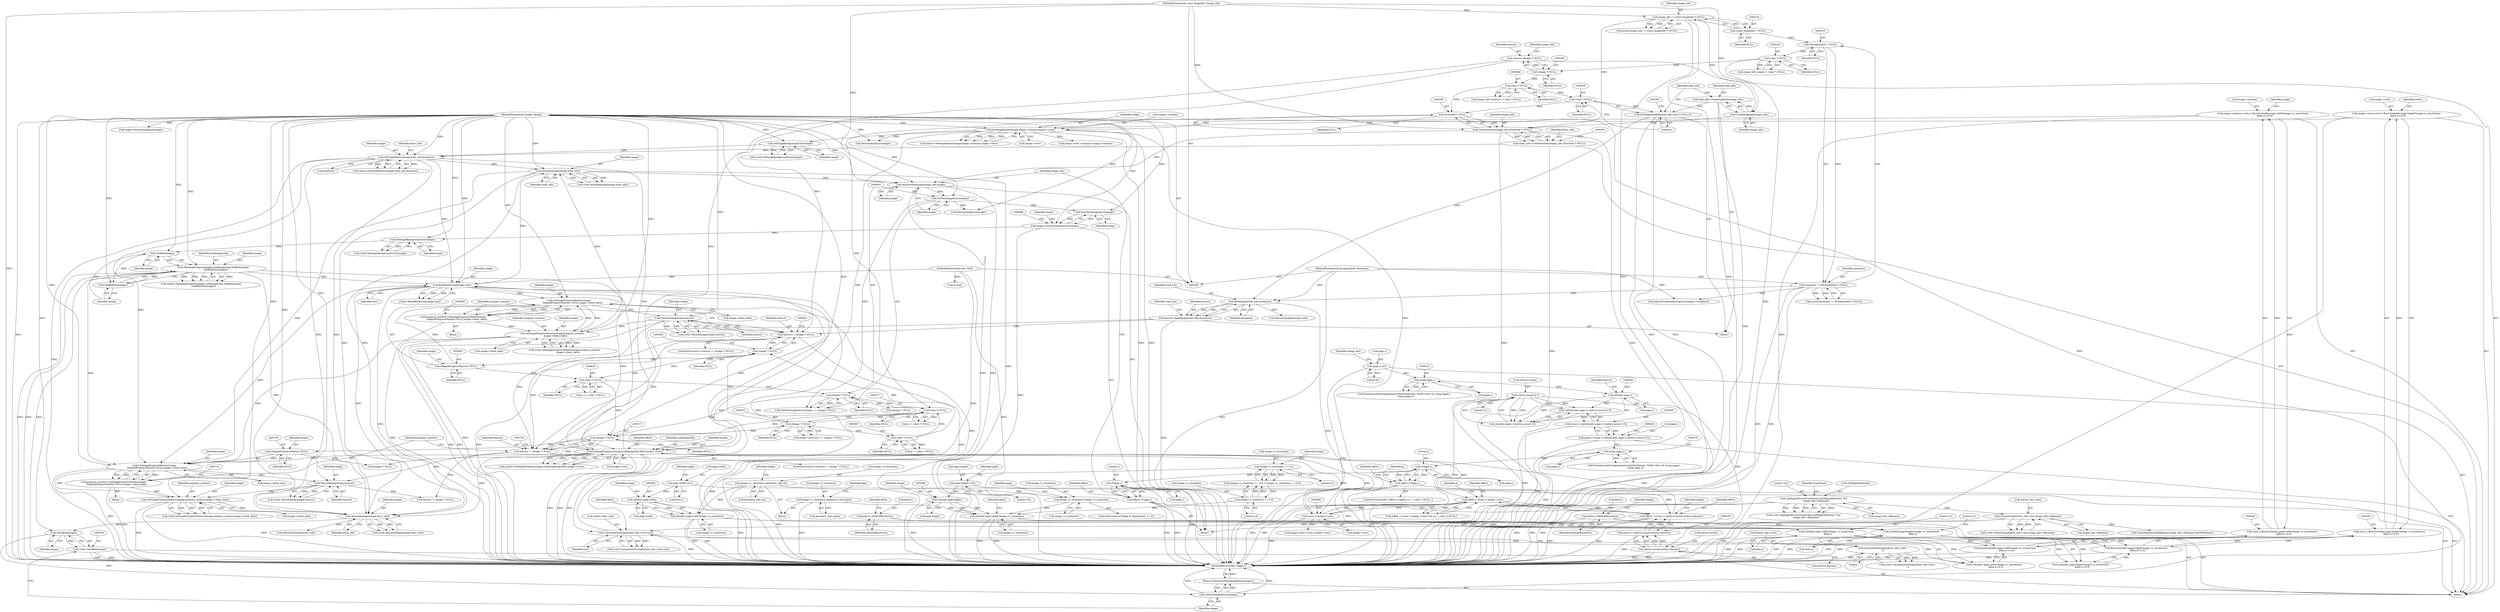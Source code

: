 digraph "0_ImageMagick_f6e9d0d9955e85bdd7540b251cd50d598dacc5e6_66@pointer" {
"1000765" [label="(Call,CloseBlob(image))"];
"1000746" [label="(Call,AnnotateImage(image,draw_info))"];
"1000738" [label="(Call,SetImageProgressMonitor(image,progress_monitor,image->client_data))"];
"1000733" [label="(Call,TextureImage(image,texture))"];
"1000723" [label="(Call,SetImageProgressMonitor(image,\n        (MagickProgressMonitor) NULL,image->client_data))"];
"1000623" [label="(Call,AnnotateImage(image,draw_info))"];
"1000615" [label="(Call,SetImageProgressMonitor(image,progress_monitor,\n          image->client_data))"];
"1000610" [label="(Call,TextureImage(image,texture))"];
"1000600" [label="(Call,SetImageProgressMonitor(image,\n          (MagickProgressMonitor) NULL,image->client_data))"];
"1000572" [label="(Call,ReadBlobString(image,text))"];
"1000558" [label="(Call,SetImageProgress(image,LoadImageTag,offset,image->rows))"];
"1000701" [label="(Call,SetImageProgress(image,LoadImagesTag,TellBlob(image),\n      GetBlobSize(image)))"];
"1000706" [label="(Call,GetBlobSize(image))"];
"1000704" [label="(Call,TellBlob(image))"];
"1000697" [label="(Call,SetImageBackgroundColor(image))"];
"1000683" [label="(Call,image=SyncNextImageInList(image))"];
"1000685" [label="(Call,SyncNextImageInList(image))"];
"1000651" [label="(Call,GetNextImageInList(image))"];
"1000646" [label="(Call,AcquireNextImage(image_info,image))"];
"1000387" [label="(Call,CloneDrawInfo(image_info,(DrawInfo *) NULL))"];
"1000354" [label="(Call,CloneImageInfo(image_info))"];
"1000123" [label="(Call,image_info != (const ImageInfo *) NULL)"];
"1000107" [label="(MethodParameterIn,const ImageInfo *image_info)"];
"1000125" [label="(Call,(const ImageInfo *) NULL)"];
"1000389" [label="(Call,(DrawInfo *) NULL)"];
"1000347" [label="(Call,(char *) NULL)"];
"1000339" [label="(Call,(Image *) NULL)"];
"1000244" [label="(Call,(char *) NULL)"];
"1000152" [label="(Call,(ExceptionInfo *) NULL)"];
"1000358" [label="(Call,(void *) NULL)"];
"1000108" [label="(MethodParameterIn,Image *image)"];
"1000428" [label="(Call,GetTypeMetrics(image,draw_info,&metrics))"];
"1000383" [label="(Call,SetImageBackgroundColor(image))"];
"1000301" [label="(Call,SetImageExtent(image,image->columns,image->rows))"];
"1000255" [label="(Call,image->columns=(size_t) floor((((double) page.width*image->x_resolution)/\n     delta.x)+0.5))"];
"1000259" [label="(Call,(size_t) floor((((double) page.width*image->x_resolution)/\n     delta.x)+0.5))"];
"1000261" [label="(Call,floor((((double) page.width*image->x_resolution)/\n     delta.x)+0.5))"];
"1000263" [label="(Call,((double) page.width*image->x_resolution)/\n     delta.x)"];
"1000264" [label="(Call,(double) page.width*image->x_resolution)"];
"1000265" [label="(Call,(double) page.width)"];
"1000219" [label="(Call,page.width=612)"];
"1000192" [label="(Call,image->x_resolution=geometry_info.rho)"];
"1000173" [label="(Call,image->x_resolution == 0.0)"];
"1000161" [label="(Call,delta.x=DefaultResolution)"];
"1000277" [label="(Call,image->rows=(size_t) floor((((double) page.height*image->y_resolution)/\n     delta.y)+0.5))"];
"1000281" [label="(Call,(size_t) floor((((double) page.height*image->y_resolution)/\n     delta.y)+0.5))"];
"1000283" [label="(Call,floor((((double) page.height*image->y_resolution)/\n     delta.y)+0.5))"];
"1000285" [label="(Call,((double) page.height*image->y_resolution)/\n     delta.y)"];
"1000286" [label="(Call,(double) page.height*image->y_resolution)"];
"1000287" [label="(Call,(double) page.height)"];
"1000224" [label="(Call,page.height=792)"];
"1000199" [label="(Call,image->y_resolution=geometry_info.sigma)"];
"1000178" [label="(Call,image->y_resolution == 0.0)"];
"1000212" [label="(Call,image->y_resolution=image->x_resolution)"];
"1000166" [label="(Call,delta.y=DefaultResolution)"];
"1000385" [label="(Call,draw_info=CloneDrawInfo(image_info,(DrawInfo *) NULL))"];
"1000536" [label="(Call,offset+=(ssize_t) (metrics.ascent-metrics.descent))"];
"1000538" [label="(Call,(ssize_t) (metrics.ascent-metrics.descent))"];
"1000540" [label="(Call,metrics.ascent-metrics.descent)"];
"1000453" [label="(Call,metrics.ascent-0.5)"];
"1000639" [label="(Call,offset=2*page.y)"];
"1000641" [label="(Call,2*page.y)"];
"1000509" [label="(Call,2*page.y)"];
"1000469" [label="(Call,(long) page.y)"];
"1000440" [label="(Call,page.y=(ssize_t) ceil((double) page.y+metrics.ascent-0.5))"];
"1000444" [label="(Call,(ssize_t) ceil((double) page.y+metrics.ascent-0.5))"];
"1000446" [label="(Call,ceil((double) page.y+metrics.ascent-0.5))"];
"1000448" [label="(Call,(double) page.y)"];
"1000413" [label="(Call,(long) page.y)"];
"1000234" [label="(Call,page.y=43)"];
"1000577" [label="(Call,offset < (ssize_t) image->rows)"];
"1000579" [label="(Call,(ssize_t) image->rows)"];
"1000507" [label="(Call,offset=2*page.y)"];
"1000522" [label="(Call,ConcatenateString(&draw_info->text,text))"];
"1000530" [label="(Call,ConcatenateString(&draw_info->text,\"\n\"))"];
"1000394" [label="(Call,CloneString(&draw_info->text,image_info->filename))"];
"1000142" [label="(Call,LogMagickEvent(TraceEvent,GetMagickModule(),\"%s\",\n      image_info->filename))"];
"1000109" [label="(MethodParameterIn,char *text)"];
"1000602" [label="(Call,(MagickProgressMonitor) NULL)"];
"1000593" [label="(Call,(Image *) NULL)"];
"1000552" [label="(Call,(Image *) NULL)"];
"1000516" [label="(Call,(char *) NULL)"];
"1000653" [label="(Call,(Image *) NULL)"];
"1000629" [label="(Call,(char *) NULL)"];
"1000586" [label="(Call,(char *) NULL)"];
"1000591" [label="(Call,texture != (Image *) NULL)"];
"1000337" [label="(Call,texture=(Image *) NULL)"];
"1000372" [label="(Call,texture=ReadImage(read_info,exception))"];
"1000374" [label="(Call,ReadImage(read_info,exception))"];
"1000356" [label="(Call,SetImageInfoBlob(read_info,(void *) NULL,0))"];
"1000352" [label="(Call,read_info=CloneImageInfo(image_info))"];
"1000150" [label="(Call,exception != (ExceptionInfo *) NULL)"];
"1000110" [label="(MethodParameterIn,ExceptionInfo *exception)"];
"1000598" [label="(Call,progress_monitor=SetImageProgressMonitor(image,\n          (MagickProgressMonitor) NULL,image->client_data))"];
"1000725" [label="(Call,(MagickProgressMonitor) NULL)"];
"1000716" [label="(Call,(Image *) NULL)"];
"1000714" [label="(Call,texture != (Image *) NULL)"];
"1000721" [label="(Call,progress_monitor=SetImageProgressMonitor(image,\n        (MagickProgressMonitor) NULL,image->client_data))"];
"1000763" [label="(Call,(void) CloseBlob(image))"];
"1000768" [label="(Call,GetFirstImageInList(image))"];
"1000767" [label="(Return,return(GetFirstImageInList(image));)"];
"1000193" [label="(Call,image->x_resolution)"];
"1000588" [label="(Identifier,NULL)"];
"1000387" [label="(Call,CloneDrawInfo(image_info,(DrawInfo *) NULL))"];
"1000550" [label="(Identifier,image)"];
"1000355" [label="(Identifier,image_info)"];
"1000541" [label="(Call,metrics.ascent)"];
"1000747" [label="(Identifier,image)"];
"1000507" [label="(Call,offset=2*page.y)"];
"1000200" [label="(Call,image->y_resolution)"];
"1000723" [label="(Call,SetImageProgressMonitor(image,\n        (MagickProgressMonitor) NULL,image->client_data))"];
"1000267" [label="(Call,page.width)"];
"1000183" [label="(Block,)"];
"1000647" [label="(Identifier,image_info)"];
"1000352" [label="(Call,read_info=CloneImageInfo(image_info))"];
"1000354" [label="(Call,CloneImageInfo(image_info))"];
"1000736" [label="(Call,(void) SetImageProgressMonitor(image,progress_monitor,image->client_data))"];
"1000314" [label="(Call,InheritException(exception,&image->exception))"];
"1000203" [label="(Call,geometry_info.sigma)"];
"1000281" [label="(Call,(size_t) floor((((double) page.height*image->y_resolution)/\n     delta.y)+0.5))"];
"1000274" [label="(Identifier,delta)"];
"1000641" [label="(Call,2*page.y)"];
"1000629" [label="(Call,(char *) NULL)"];
"1000261" [label="(Call,floor((((double) page.width*image->x_resolution)/\n     delta.x)+0.5))"];
"1000697" [label="(Call,SetImageBackgroundColor(image))"];
"1000273" [label="(Call,delta.x)"];
"1000643" [label="(Call,page.y)"];
"1000306" [label="(Call,image->rows)"];
"1000662" [label="(Call,(Image *) NULL)"];
"1000552" [label="(Call,(Image *) NULL)"];
"1000270" [label="(Call,image->x_resolution)"];
"1000284" [label="(Call,(((double) page.height*image->y_resolution)/\n     delta.y)+0.5)"];
"1000161" [label="(Call,delta.x=DefaultResolution)"];
"1000143" [label="(Identifier,TraceEvent)"];
"1000665" [label="(Call,image->next->columns=image->columns)"];
"1000286" [label="(Call,(double) page.height*image->y_resolution)"];
"1000520" [label="(Call,(void) ConcatenateString(&draw_info->text,text))"];
"1000376" [label="(Identifier,exception)"];
"1000748" [label="(Identifier,draw_info)"];
"1000357" [label="(Identifier,read_info)"];
"1000386" [label="(Identifier,draw_info)"];
"1000558" [label="(Call,SetImageProgress(image,LoadImageTag,offset,image->rows))"];
"1000559" [label="(Identifier,image)"];
"1000283" [label="(Call,floor((((double) page.height*image->y_resolution)/\n     delta.y)+0.5))"];
"1000460" [label="(Call,FormatLocaleString(geometry,MaxTextExtent,\"0x0%+ld%+ld\",(long) page.x,\n    (long) page.y))"];
"1000339" [label="(Call,(Image *) NULL)"];
"1000219" [label="(Call,page.width=612)"];
"1000741" [label="(Call,image->client_data)"];
"1000699" [label="(Call,status=SetImageProgress(image,LoadImagesTag,TellBlob(image),\n      GetBlobSize(image)))"];
"1000383" [label="(Call,SetImageBackgroundColor(image))"];
"1000698" [label="(Identifier,image)"];
"1000373" [label="(Identifier,texture)"];
"1000177" [label="(Literal,0.0)"];
"1000231" [label="(Identifier,page)"];
"1000617" [label="(Identifier,progress_monitor)"];
"1000761" [label="(Call,DestroyDrawInfo(draw_info))"];
"1000429" [label="(Identifier,image)"];
"1000562" [label="(Call,image->rows)"];
"1000278" [label="(Call,image->rows)"];
"1000586" [label="(Call,(char *) NULL)"];
"1000123" [label="(Call,image_info != (const ImageInfo *) NULL)"];
"1000256" [label="(Call,image->columns)"];
"1000246" [label="(Identifier,NULL)"];
"1000381" [label="(Call,(void) SetImageBackgroundColor(image))"];
"1000142" [label="(Call,LogMagickEvent(TraceEvent,GetMagickModule(),\"%s\",\n      image_info->filename))"];
"1000285" [label="(Call,((double) page.height*image->y_resolution)/\n     delta.y)"];
"1000770" [label="(MethodReturn,static Image *)"];
"1000404" [label="(Call,FormatLocaleString(geometry,MaxTextExtent,\"0x0%+ld%+ld\",(long) page.x,\n    (long) page.y))"];
"1000591" [label="(Call,texture != (Image *) NULL)"];
"1000167" [label="(Call,delta.y)"];
"1000659" [label="(Call,DestroyImageList(image))"];
"1000276" [label="(Literal,0.5)"];
"1000374" [label="(Call,ReadImage(read_info,exception))"];
"1000358" [label="(Call,(void *) NULL)"];
"1000721" [label="(Call,progress_monitor=SetImageProgressMonitor(image,\n        (MagickProgressMonitor) NULL,image->client_data))"];
"1000650" [label="(Call,GetNextImageInList(image) == (Image *) NULL)"];
"1000379" [label="(Call,DestroyImageInfo(read_info))"];
"1000345" [label="(Identifier,image_info)"];
"1000199" [label="(Call,image->y_resolution=geometry_info.sigma)"];
"1000585" [label="(Identifier,p)"];
"1000615" [label="(Call,SetImageProgressMonitor(image,progress_monitor,\n          image->client_data))"];
"1000108" [label="(MethodParameterIn,Image *image)"];
"1000110" [label="(MethodParameterIn,ExceptionInfo *exception)"];
"1000605" [label="(Call,image->client_data)"];
"1000686" [label="(Identifier,image)"];
"1000577" [label="(Call,offset < (ssize_t) image->rows)"];
"1000621" [label="(Call,(void) AnnotateImage(image,draw_info))"];
"1000295" [label="(Call,delta.y)"];
"1000440" [label="(Call,page.y=(ssize_t) ceil((double) page.y+metrics.ascent-0.5))"];
"1000152" [label="(Call,(ExceptionInfo *) NULL)"];
"1000302" [label="(Identifier,image)"];
"1000765" [label="(Call,CloseBlob(image))"];
"1000212" [label="(Call,image->y_resolution=image->x_resolution)"];
"1000296" [label="(Identifier,delta)"];
"1000727" [label="(Identifier,NULL)"];
"1000431" [label="(Call,&metrics)"];
"1000255" [label="(Call,image->columns=(size_t) floor((((double) page.width*image->x_resolution)/\n     delta.x)+0.5))"];
"1000531" [label="(Call,&draw_info->text)"];
"1000608" [label="(Call,(void) TextureImage(image,texture))"];
"1000561" [label="(Identifier,offset)"];
"1000523" [label="(Call,&draw_info->text)"];
"1000221" [label="(Identifier,page)"];
"1000722" [label="(Identifier,progress_monitor)"];
"1000244" [label="(Call,(char *) NULL)"];
"1000174" [label="(Call,image->x_resolution)"];
"1000234" [label="(Call,page.y=43)"];
"1000124" [label="(Identifier,image_info)"];
"1000596" [label="(Block,)"];
"1000146" [label="(Call,image_info->filename)"];
"1000516" [label="(Call,(char *) NULL)"];
"1000375" [label="(Identifier,read_info)"];
"1000360" [label="(Identifier,NULL)"];
"1000613" [label="(Call,(void) SetImageProgressMonitor(image,progress_monitor,\n          image->client_data))"];
"1000173" [label="(Call,image->x_resolution == 0.0)"];
"1000511" [label="(Call,page.y)"];
"1000299" [label="(Call,status=SetImageExtent(image,image->columns,image->rows))"];
"1000648" [label="(Identifier,image)"];
"1000240" [label="(Call,image_info->page != (char *) NULL)"];
"1000515" [label="(Identifier,p)"];
"1000235" [label="(Call,page.y)"];
"1000739" [label="(Identifier,image)"];
"1000399" [label="(Call,image_info->filename)"];
"1000347" [label="(Call,(char *) NULL)"];
"1000389" [label="(Call,(DrawInfo *) NULL)"];
"1000725" [label="(Call,(MagickProgressMonitor) NULL)"];
"1000685" [label="(Call,SyncNextImageInList(image))"];
"1000430" [label="(Identifier,draw_info)"];
"1000572" [label="(Call,ReadBlobString(image,text))"];
"1000510" [label="(Literal,2)"];
"1000182" [label="(Literal,0.0)"];
"1000453" [label="(Call,metrics.ascent-0.5)"];
"1000444" [label="(Call,(ssize_t) ceil((double) page.y+metrics.ascent-0.5))"];
"1000457" [label="(Literal,0.5)"];
"1000469" [label="(Call,(long) page.y)"];
"1000702" [label="(Identifier,image)"];
"1000279" [label="(Identifier,image)"];
"1000298" [label="(Literal,0.5)"];
"1000612" [label="(Identifier,texture)"];
"1000226" [label="(Identifier,page)"];
"1000604" [label="(Identifier,NULL)"];
"1000530" [label="(Call,ConcatenateString(&draw_info->text,\"\n\"))"];
"1000695" [label="(Call,(void) SetImageBackgroundColor(image))"];
"1000570" [label="(Call,p=ReadBlobString(image,text))"];
"1000238" [label="(Literal,43)"];
"1000149" [label="(Call,assert(exception != (ExceptionInfo *) NULL))"];
"1000201" [label="(Identifier,image)"];
"1000652" [label="(Identifier,image)"];
"1000574" [label="(Identifier,text)"];
"1000180" [label="(Identifier,image)"];
"1000506" [label="(ControlStructure,for (offset=2*page.y; p != (char *) NULL; ))"];
"1000125" [label="(Call,(const ImageInfo *) NULL)"];
"1000395" [label="(Call,&draw_info->text)"];
"1000107" [label="(MethodParameterIn,const ImageInfo *image_info)"];
"1000767" [label="(Return,return(GetFirstImageInList(image));)"];
"1000623" [label="(Call,AnnotateImage(image,draw_info))"];
"1000683" [label="(Call,image=SyncNextImageInList(image))"];
"1000653" [label="(Call,(Image *) NULL)"];
"1000731" [label="(Call,(void) TextureImage(image,texture))"];
"1000162" [label="(Call,delta.x)"];
"1000277" [label="(Call,image->rows=(size_t) floor((((double) page.height*image->y_resolution)/\n     delta.y)+0.5))"];
"1000718" [label="(Identifier,NULL)"];
"1000300" [label="(Identifier,status)"];
"1000415" [label="(Call,page.y)"];
"1000624" [label="(Identifier,image)"];
"1000223" [label="(Literal,612)"];
"1000356" [label="(Call,SetImageInfoBlob(read_info,(void *) NULL,0))"];
"1000242" [label="(Identifier,image_info)"];
"1000528" [label="(Call,(void) ConcatenateString(&draw_info->text,\"\n\"))"];
"1000301" [label="(Call,SetImageExtent(image,image->columns,image->rows))"];
"1000611" [label="(Identifier,image)"];
"1000225" [label="(Call,page.height)"];
"1000538" [label="(Call,(ssize_t) (metrics.ascent-metrics.descent))"];
"1000527" [label="(Identifier,text)"];
"1000321" [label="(Call,DestroyImageList(image))"];
"1000140" [label="(Call,(void) LogMagickEvent(TraceEvent,GetMagickModule(),\"%s\",\n      image_info->filename))"];
"1000172" [label="(Call,(image->x_resolution == 0.0) || (image->y_resolution == 0.0))"];
"1000573" [label="(Identifier,image)"];
"1000413" [label="(Call,(long) page.y)"];
"1000600" [label="(Call,SetImageProgressMonitor(image,\n          (MagickProgressMonitor) NULL,image->client_data))"];
"1000733" [label="(Call,TextureImage(image,texture))"];
"1000744" [label="(Call,(void) AnnotateImage(image,draw_info))"];
"1000592" [label="(Identifier,texture)"];
"1000763" [label="(Call,(void) CloseBlob(image))"];
"1000716" [label="(Call,(Image *) NULL)"];
"1000684" [label="(Identifier,image)"];
"1000122" [label="(Call,assert(image_info != (const ImageInfo *) NULL))"];
"1000224" [label="(Call,page.height=792)"];
"1000766" [label="(Identifier,image)"];
"1000657" [label="(Call,image=DestroyImageList(image))"];
"1000548" [label="(Call,image->previous == (Image *) NULL)"];
"1000228" [label="(Literal,792)"];
"1000704" [label="(Call,TellBlob(image))"];
"1000535" [label="(Literal,\"\n\")"];
"1000724" [label="(Identifier,image)"];
"1000646" [label="(Call,AcquireNextImage(image_info,image))"];
"1000166" [label="(Call,delta.y=DefaultResolution)"];
"1000581" [label="(Call,image->rows)"];
"1000384" [label="(Identifier,image)"];
"1000719" [label="(Block,)"];
"1000735" [label="(Identifier,texture)"];
"1000428" [label="(Call,GetTypeMetrics(image,draw_info,&metrics))"];
"1000259" [label="(Call,(size_t) floor((((double) page.width*image->x_resolution)/\n     delta.x)+0.5))"];
"1000385" [label="(Call,draw_info=CloneDrawInfo(image_info,(DrawInfo *) NULL))"];
"1000196" [label="(Call,geometry_info.rho)"];
"1000447" [label="(Call,(double) page.y+metrics.ascent-0.5)"];
"1000554" [label="(Identifier,NULL)"];
"1000265" [label="(Call,(double) page.width)"];
"1000151" [label="(Identifier,exception)"];
"1000394" [label="(Call,CloneString(&draw_info->text,image_info->filename))"];
"1000734" [label="(Identifier,image)"];
"1000750" [label="(Call,texture != (Image *) NULL)"];
"1000706" [label="(Call,GetBlobSize(image))"];
"1000509" [label="(Call,2*page.y)"];
"1000627" [label="(Call,p == (char *) NULL)"];
"1000705" [label="(Identifier,image)"];
"1000595" [label="(Identifier,NULL)"];
"1000343" [label="(Call,image_info->texture != (char *) NULL)"];
"1000579" [label="(Call,(ssize_t) image->rows)"];
"1000391" [label="(Identifier,NULL)"];
"1000540" [label="(Call,metrics.ascent-metrics.descent)"];
"1000179" [label="(Call,image->y_resolution)"];
"1000111" [label="(Block,)"];
"1000206" [label="(ControlStructure,if ((flags & SigmaValue) == 0))"];
"1000651" [label="(Call,GetNextImageInList(image))"];
"1000602" [label="(Call,(MagickProgressMonitor) NULL)"];
"1000519" [label="(Block,)"];
"1000576" [label="(Call,(offset < (ssize_t) image->rows) && (p != (char *) NULL))"];
"1000441" [label="(Call,page.y)"];
"1000264" [label="(Call,(double) page.width*image->x_resolution)"];
"1000746" [label="(Call,AnnotateImage(image,draw_info))"];
"1000655" [label="(Identifier,NULL)"];
"1000503" [label="(Call,p=text)"];
"1000484" [label="(Call,CopyMagickString(filename,image_info->filename,MaxTextExtent))"];
"1000263" [label="(Call,((double) page.width*image->x_resolution)/\n     delta.x)"];
"1000426" [label="(Call,status=GetTypeMetrics(image,draw_info,&metrics))"];
"1000220" [label="(Call,page.width)"];
"1000625" [label="(Identifier,draw_info)"];
"1000287" [label="(Call,(double) page.height)"];
"1000606" [label="(Identifier,image)"];
"1000165" [label="(Identifier,DefaultResolution)"];
"1000518" [label="(Identifier,NULL)"];
"1000353" [label="(Identifier,read_info)"];
"1000640" [label="(Identifier,offset)"];
"1000448" [label="(Call,(double) page.y)"];
"1000537" [label="(Identifier,offset)"];
"1000262" [label="(Call,(((double) page.width*image->x_resolution)/\n     delta.x)+0.5)"];
"1000674" [label="(Call,image->next->rows=image->rows)"];
"1000590" [label="(ControlStructure,if (texture != (Image *) NULL))"];
"1000454" [label="(Call,metrics.ascent)"];
"1000341" [label="(Identifier,NULL)"];
"1000338" [label="(Identifier,texture)"];
"1000601" [label="(Identifier,image)"];
"1000584" [label="(Call,p != (char *) NULL)"];
"1000471" [label="(Call,page.y)"];
"1000154" [label="(Identifier,NULL)"];
"1000556" [label="(Call,status=SetImageProgress(image,LoadImageTag,offset,image->rows))"];
"1000168" [label="(Identifier,delta)"];
"1000508" [label="(Identifier,offset)"];
"1000361" [label="(Literal,0)"];
"1000372" [label="(Call,texture=ReadImage(read_info,exception))"];
"1000536" [label="(Call,offset+=(ssize_t) (metrics.ascent-metrics.descent))"];
"1000450" [label="(Call,page.y)"];
"1000213" [label="(Call,image->y_resolution)"];
"1000349" [label="(Identifier,NULL)"];
"1000127" [label="(Identifier,NULL)"];
"1000175" [label="(Identifier,image)"];
"1000178" [label="(Call,image->y_resolution == 0.0)"];
"1000292" [label="(Call,image->y_resolution)"];
"1000578" [label="(Identifier,offset)"];
"1000544" [label="(Call,metrics.descent)"];
"1000713" [label="(ControlStructure,if (texture != (Image *) NULL))"];
"1000170" [label="(Identifier,DefaultResolution)"];
"1000610" [label="(Call,TextureImage(image,texture))"];
"1000337" [label="(Call,texture=(Image *) NULL)"];
"1000522" [label="(Call,ConcatenateString(&draw_info->text,text))"];
"1000639" [label="(Call,offset=2*page.y)"];
"1000729" [label="(Identifier,image)"];
"1000768" [label="(Call,GetFirstImageInList(image))"];
"1000514" [label="(Call,p != (char *) NULL)"];
"1000740" [label="(Identifier,progress_monitor)"];
"1000144" [label="(Call,GetMagickModule())"];
"1000150" [label="(Call,exception != (ExceptionInfo *) NULL)"];
"1000109" [label="(MethodParameterIn,char *text)"];
"1000289" [label="(Call,page.height)"];
"1000303" [label="(Call,image->columns)"];
"1000752" [label="(Call,(Image *) NULL)"];
"1000446" [label="(Call,ceil((double) page.y+metrics.ascent-0.5))"];
"1000728" [label="(Call,image->client_data)"];
"1000192" [label="(Call,image->x_resolution=geometry_info.rho)"];
"1000769" [label="(Identifier,image)"];
"1000707" [label="(Identifier,image)"];
"1000271" [label="(Identifier,image)"];
"1000593" [label="(Call,(Image *) NULL)"];
"1000703" [label="(Identifier,LoadImagesTag)"];
"1000209" [label="(Identifier,flags)"];
"1000455" [label="(Identifier,metrics)"];
"1000145" [label="(Literal,\"%s\")"];
"1000642" [label="(Literal,2)"];
"1000631" [label="(Identifier,NULL)"];
"1000618" [label="(Call,image->client_data)"];
"1000616" [label="(Identifier,image)"];
"1000599" [label="(Identifier,progress_monitor)"];
"1000392" [label="(Call,(void) CloneString(&draw_info->text,image_info->filename))"];
"1000714" [label="(Call,texture != (Image *) NULL)"];
"1000216" [label="(Call,image->x_resolution)"];
"1000388" [label="(Identifier,image_info)"];
"1000350" [label="(Block,)"];
"1000560" [label="(Identifier,LoadImageTag)"];
"1000293" [label="(Identifier,image)"];
"1000378" [label="(Identifier,read_info)"];
"1000701" [label="(Call,SetImageProgress(image,LoadImagesTag,TellBlob(image),\n      GetBlobSize(image)))"];
"1000738" [label="(Call,SetImageProgressMonitor(image,progress_monitor,image->client_data))"];
"1000715" [label="(Identifier,texture)"];
"1000598" [label="(Call,progress_monitor=SetImageProgressMonitor(image,\n          (MagickProgressMonitor) NULL,image->client_data))"];
"1000765" -> "1000763"  [label="AST: "];
"1000765" -> "1000766"  [label="CFG: "];
"1000766" -> "1000765"  [label="AST: "];
"1000763" -> "1000765"  [label="CFG: "];
"1000765" -> "1000763"  [label="DDG: "];
"1000746" -> "1000765"  [label="DDG: "];
"1000108" -> "1000765"  [label="DDG: "];
"1000765" -> "1000768"  [label="DDG: "];
"1000746" -> "1000744"  [label="AST: "];
"1000746" -> "1000748"  [label="CFG: "];
"1000747" -> "1000746"  [label="AST: "];
"1000748" -> "1000746"  [label="AST: "];
"1000744" -> "1000746"  [label="CFG: "];
"1000746" -> "1000744"  [label="DDG: "];
"1000746" -> "1000744"  [label="DDG: "];
"1000738" -> "1000746"  [label="DDG: "];
"1000623" -> "1000746"  [label="DDG: "];
"1000623" -> "1000746"  [label="DDG: "];
"1000558" -> "1000746"  [label="DDG: "];
"1000701" -> "1000746"  [label="DDG: "];
"1000572" -> "1000746"  [label="DDG: "];
"1000428" -> "1000746"  [label="DDG: "];
"1000428" -> "1000746"  [label="DDG: "];
"1000108" -> "1000746"  [label="DDG: "];
"1000746" -> "1000761"  [label="DDG: "];
"1000738" -> "1000736"  [label="AST: "];
"1000738" -> "1000741"  [label="CFG: "];
"1000739" -> "1000738"  [label="AST: "];
"1000740" -> "1000738"  [label="AST: "];
"1000741" -> "1000738"  [label="AST: "];
"1000736" -> "1000738"  [label="CFG: "];
"1000738" -> "1000770"  [label="DDG: "];
"1000738" -> "1000770"  [label="DDG: "];
"1000738" -> "1000736"  [label="DDG: "];
"1000738" -> "1000736"  [label="DDG: "];
"1000738" -> "1000736"  [label="DDG: "];
"1000733" -> "1000738"  [label="DDG: "];
"1000108" -> "1000738"  [label="DDG: "];
"1000721" -> "1000738"  [label="DDG: "];
"1000723" -> "1000738"  [label="DDG: "];
"1000733" -> "1000731"  [label="AST: "];
"1000733" -> "1000735"  [label="CFG: "];
"1000734" -> "1000733"  [label="AST: "];
"1000735" -> "1000733"  [label="AST: "];
"1000731" -> "1000733"  [label="CFG: "];
"1000733" -> "1000731"  [label="DDG: "];
"1000733" -> "1000731"  [label="DDG: "];
"1000723" -> "1000733"  [label="DDG: "];
"1000108" -> "1000733"  [label="DDG: "];
"1000714" -> "1000733"  [label="DDG: "];
"1000733" -> "1000750"  [label="DDG: "];
"1000723" -> "1000721"  [label="AST: "];
"1000723" -> "1000728"  [label="CFG: "];
"1000724" -> "1000723"  [label="AST: "];
"1000725" -> "1000723"  [label="AST: "];
"1000728" -> "1000723"  [label="AST: "];
"1000721" -> "1000723"  [label="CFG: "];
"1000723" -> "1000770"  [label="DDG: "];
"1000723" -> "1000721"  [label="DDG: "];
"1000723" -> "1000721"  [label="DDG: "];
"1000723" -> "1000721"  [label="DDG: "];
"1000623" -> "1000723"  [label="DDG: "];
"1000558" -> "1000723"  [label="DDG: "];
"1000701" -> "1000723"  [label="DDG: "];
"1000572" -> "1000723"  [label="DDG: "];
"1000428" -> "1000723"  [label="DDG: "];
"1000108" -> "1000723"  [label="DDG: "];
"1000725" -> "1000723"  [label="DDG: "];
"1000615" -> "1000723"  [label="DDG: "];
"1000623" -> "1000621"  [label="AST: "];
"1000623" -> "1000625"  [label="CFG: "];
"1000624" -> "1000623"  [label="AST: "];
"1000625" -> "1000623"  [label="AST: "];
"1000621" -> "1000623"  [label="CFG: "];
"1000623" -> "1000770"  [label="DDG: "];
"1000623" -> "1000621"  [label="DDG: "];
"1000623" -> "1000621"  [label="DDG: "];
"1000615" -> "1000623"  [label="DDG: "];
"1000572" -> "1000623"  [label="DDG: "];
"1000108" -> "1000623"  [label="DDG: "];
"1000428" -> "1000623"  [label="DDG: "];
"1000623" -> "1000646"  [label="DDG: "];
"1000615" -> "1000613"  [label="AST: "];
"1000615" -> "1000618"  [label="CFG: "];
"1000616" -> "1000615"  [label="AST: "];
"1000617" -> "1000615"  [label="AST: "];
"1000618" -> "1000615"  [label="AST: "];
"1000613" -> "1000615"  [label="CFG: "];
"1000615" -> "1000770"  [label="DDG: "];
"1000615" -> "1000770"  [label="DDG: "];
"1000615" -> "1000600"  [label="DDG: "];
"1000615" -> "1000613"  [label="DDG: "];
"1000615" -> "1000613"  [label="DDG: "];
"1000615" -> "1000613"  [label="DDG: "];
"1000610" -> "1000615"  [label="DDG: "];
"1000108" -> "1000615"  [label="DDG: "];
"1000598" -> "1000615"  [label="DDG: "];
"1000600" -> "1000615"  [label="DDG: "];
"1000610" -> "1000608"  [label="AST: "];
"1000610" -> "1000612"  [label="CFG: "];
"1000611" -> "1000610"  [label="AST: "];
"1000612" -> "1000610"  [label="AST: "];
"1000608" -> "1000610"  [label="CFG: "];
"1000610" -> "1000770"  [label="DDG: "];
"1000610" -> "1000591"  [label="DDG: "];
"1000610" -> "1000608"  [label="DDG: "];
"1000610" -> "1000608"  [label="DDG: "];
"1000600" -> "1000610"  [label="DDG: "];
"1000108" -> "1000610"  [label="DDG: "];
"1000591" -> "1000610"  [label="DDG: "];
"1000610" -> "1000714"  [label="DDG: "];
"1000600" -> "1000598"  [label="AST: "];
"1000600" -> "1000605"  [label="CFG: "];
"1000601" -> "1000600"  [label="AST: "];
"1000602" -> "1000600"  [label="AST: "];
"1000605" -> "1000600"  [label="AST: "];
"1000598" -> "1000600"  [label="CFG: "];
"1000600" -> "1000770"  [label="DDG: "];
"1000600" -> "1000598"  [label="DDG: "];
"1000600" -> "1000598"  [label="DDG: "];
"1000600" -> "1000598"  [label="DDG: "];
"1000572" -> "1000600"  [label="DDG: "];
"1000108" -> "1000600"  [label="DDG: "];
"1000602" -> "1000600"  [label="DDG: "];
"1000572" -> "1000570"  [label="AST: "];
"1000572" -> "1000574"  [label="CFG: "];
"1000573" -> "1000572"  [label="AST: "];
"1000574" -> "1000572"  [label="AST: "];
"1000570" -> "1000572"  [label="CFG: "];
"1000572" -> "1000770"  [label="DDG: "];
"1000572" -> "1000522"  [label="DDG: "];
"1000572" -> "1000558"  [label="DDG: "];
"1000572" -> "1000570"  [label="DDG: "];
"1000572" -> "1000570"  [label="DDG: "];
"1000558" -> "1000572"  [label="DDG: "];
"1000701" -> "1000572"  [label="DDG: "];
"1000428" -> "1000572"  [label="DDG: "];
"1000108" -> "1000572"  [label="DDG: "];
"1000522" -> "1000572"  [label="DDG: "];
"1000109" -> "1000572"  [label="DDG: "];
"1000558" -> "1000556"  [label="AST: "];
"1000558" -> "1000562"  [label="CFG: "];
"1000559" -> "1000558"  [label="AST: "];
"1000560" -> "1000558"  [label="AST: "];
"1000561" -> "1000558"  [label="AST: "];
"1000562" -> "1000558"  [label="AST: "];
"1000556" -> "1000558"  [label="CFG: "];
"1000558" -> "1000770"  [label="DDG: "];
"1000558" -> "1000770"  [label="DDG: "];
"1000558" -> "1000770"  [label="DDG: "];
"1000558" -> "1000556"  [label="DDG: "];
"1000558" -> "1000556"  [label="DDG: "];
"1000558" -> "1000556"  [label="DDG: "];
"1000558" -> "1000556"  [label="DDG: "];
"1000701" -> "1000558"  [label="DDG: "];
"1000428" -> "1000558"  [label="DDG: "];
"1000108" -> "1000558"  [label="DDG: "];
"1000536" -> "1000558"  [label="DDG: "];
"1000301" -> "1000558"  [label="DDG: "];
"1000579" -> "1000558"  [label="DDG: "];
"1000558" -> "1000577"  [label="DDG: "];
"1000558" -> "1000579"  [label="DDG: "];
"1000701" -> "1000699"  [label="AST: "];
"1000701" -> "1000706"  [label="CFG: "];
"1000702" -> "1000701"  [label="AST: "];
"1000703" -> "1000701"  [label="AST: "];
"1000704" -> "1000701"  [label="AST: "];
"1000706" -> "1000701"  [label="AST: "];
"1000699" -> "1000701"  [label="CFG: "];
"1000701" -> "1000770"  [label="DDG: "];
"1000701" -> "1000770"  [label="DDG: "];
"1000701" -> "1000770"  [label="DDG: "];
"1000701" -> "1000699"  [label="DDG: "];
"1000701" -> "1000699"  [label="DDG: "];
"1000701" -> "1000699"  [label="DDG: "];
"1000701" -> "1000699"  [label="DDG: "];
"1000706" -> "1000701"  [label="DDG: "];
"1000108" -> "1000701"  [label="DDG: "];
"1000704" -> "1000701"  [label="DDG: "];
"1000706" -> "1000707"  [label="CFG: "];
"1000707" -> "1000706"  [label="AST: "];
"1000704" -> "1000706"  [label="DDG: "];
"1000108" -> "1000706"  [label="DDG: "];
"1000704" -> "1000705"  [label="CFG: "];
"1000705" -> "1000704"  [label="AST: "];
"1000707" -> "1000704"  [label="CFG: "];
"1000697" -> "1000704"  [label="DDG: "];
"1000108" -> "1000704"  [label="DDG: "];
"1000697" -> "1000695"  [label="AST: "];
"1000697" -> "1000698"  [label="CFG: "];
"1000698" -> "1000697"  [label="AST: "];
"1000695" -> "1000697"  [label="CFG: "];
"1000697" -> "1000695"  [label="DDG: "];
"1000683" -> "1000697"  [label="DDG: "];
"1000108" -> "1000697"  [label="DDG: "];
"1000683" -> "1000519"  [label="AST: "];
"1000683" -> "1000685"  [label="CFG: "];
"1000684" -> "1000683"  [label="AST: "];
"1000685" -> "1000683"  [label="AST: "];
"1000688" -> "1000683"  [label="CFG: "];
"1000683" -> "1000770"  [label="DDG: "];
"1000685" -> "1000683"  [label="DDG: "];
"1000108" -> "1000683"  [label="DDG: "];
"1000685" -> "1000686"  [label="CFG: "];
"1000686" -> "1000685"  [label="AST: "];
"1000651" -> "1000685"  [label="DDG: "];
"1000108" -> "1000685"  [label="DDG: "];
"1000651" -> "1000650"  [label="AST: "];
"1000651" -> "1000652"  [label="CFG: "];
"1000652" -> "1000651"  [label="AST: "];
"1000654" -> "1000651"  [label="CFG: "];
"1000651" -> "1000650"  [label="DDG: "];
"1000646" -> "1000651"  [label="DDG: "];
"1000108" -> "1000651"  [label="DDG: "];
"1000651" -> "1000659"  [label="DDG: "];
"1000646" -> "1000519"  [label="AST: "];
"1000646" -> "1000648"  [label="CFG: "];
"1000647" -> "1000646"  [label="AST: "];
"1000648" -> "1000646"  [label="AST: "];
"1000652" -> "1000646"  [label="CFG: "];
"1000646" -> "1000770"  [label="DDG: "];
"1000646" -> "1000770"  [label="DDG: "];
"1000387" -> "1000646"  [label="DDG: "];
"1000107" -> "1000646"  [label="DDG: "];
"1000108" -> "1000646"  [label="DDG: "];
"1000387" -> "1000385"  [label="AST: "];
"1000387" -> "1000389"  [label="CFG: "];
"1000388" -> "1000387"  [label="AST: "];
"1000389" -> "1000387"  [label="AST: "];
"1000385" -> "1000387"  [label="CFG: "];
"1000387" -> "1000770"  [label="DDG: "];
"1000387" -> "1000770"  [label="DDG: "];
"1000387" -> "1000385"  [label="DDG: "];
"1000387" -> "1000385"  [label="DDG: "];
"1000354" -> "1000387"  [label="DDG: "];
"1000123" -> "1000387"  [label="DDG: "];
"1000107" -> "1000387"  [label="DDG: "];
"1000389" -> "1000387"  [label="DDG: "];
"1000354" -> "1000352"  [label="AST: "];
"1000354" -> "1000355"  [label="CFG: "];
"1000355" -> "1000354"  [label="AST: "];
"1000352" -> "1000354"  [label="CFG: "];
"1000354" -> "1000352"  [label="DDG: "];
"1000123" -> "1000354"  [label="DDG: "];
"1000107" -> "1000354"  [label="DDG: "];
"1000123" -> "1000122"  [label="AST: "];
"1000123" -> "1000125"  [label="CFG: "];
"1000124" -> "1000123"  [label="AST: "];
"1000125" -> "1000123"  [label="AST: "];
"1000122" -> "1000123"  [label="CFG: "];
"1000123" -> "1000770"  [label="DDG: "];
"1000123" -> "1000770"  [label="DDG: "];
"1000123" -> "1000122"  [label="DDG: "];
"1000123" -> "1000122"  [label="DDG: "];
"1000107" -> "1000123"  [label="DDG: "];
"1000125" -> "1000123"  [label="DDG: "];
"1000107" -> "1000106"  [label="AST: "];
"1000107" -> "1000770"  [label="DDG: "];
"1000125" -> "1000127"  [label="CFG: "];
"1000126" -> "1000125"  [label="AST: "];
"1000127" -> "1000125"  [label="AST: "];
"1000125" -> "1000152"  [label="DDG: "];
"1000389" -> "1000391"  [label="CFG: "];
"1000390" -> "1000389"  [label="AST: "];
"1000391" -> "1000389"  [label="AST: "];
"1000347" -> "1000389"  [label="DDG: "];
"1000358" -> "1000389"  [label="DDG: "];
"1000389" -> "1000516"  [label="DDG: "];
"1000347" -> "1000343"  [label="AST: "];
"1000347" -> "1000349"  [label="CFG: "];
"1000348" -> "1000347"  [label="AST: "];
"1000349" -> "1000347"  [label="AST: "];
"1000343" -> "1000347"  [label="CFG: "];
"1000347" -> "1000343"  [label="DDG: "];
"1000339" -> "1000347"  [label="DDG: "];
"1000347" -> "1000358"  [label="DDG: "];
"1000339" -> "1000337"  [label="AST: "];
"1000339" -> "1000341"  [label="CFG: "];
"1000340" -> "1000339"  [label="AST: "];
"1000341" -> "1000339"  [label="AST: "];
"1000337" -> "1000339"  [label="CFG: "];
"1000339" -> "1000337"  [label="DDG: "];
"1000244" -> "1000339"  [label="DDG: "];
"1000244" -> "1000240"  [label="AST: "];
"1000244" -> "1000246"  [label="CFG: "];
"1000245" -> "1000244"  [label="AST: "];
"1000246" -> "1000244"  [label="AST: "];
"1000240" -> "1000244"  [label="CFG: "];
"1000244" -> "1000770"  [label="DDG: "];
"1000244" -> "1000240"  [label="DDG: "];
"1000152" -> "1000244"  [label="DDG: "];
"1000152" -> "1000150"  [label="AST: "];
"1000152" -> "1000154"  [label="CFG: "];
"1000153" -> "1000152"  [label="AST: "];
"1000154" -> "1000152"  [label="AST: "];
"1000150" -> "1000152"  [label="CFG: "];
"1000152" -> "1000150"  [label="DDG: "];
"1000358" -> "1000356"  [label="AST: "];
"1000358" -> "1000360"  [label="CFG: "];
"1000359" -> "1000358"  [label="AST: "];
"1000360" -> "1000358"  [label="AST: "];
"1000361" -> "1000358"  [label="CFG: "];
"1000358" -> "1000356"  [label="DDG: "];
"1000108" -> "1000106"  [label="AST: "];
"1000108" -> "1000770"  [label="DDG: "];
"1000108" -> "1000301"  [label="DDG: "];
"1000108" -> "1000321"  [label="DDG: "];
"1000108" -> "1000383"  [label="DDG: "];
"1000108" -> "1000428"  [label="DDG: "];
"1000108" -> "1000657"  [label="DDG: "];
"1000108" -> "1000659"  [label="DDG: "];
"1000108" -> "1000768"  [label="DDG: "];
"1000428" -> "1000426"  [label="AST: "];
"1000428" -> "1000431"  [label="CFG: "];
"1000429" -> "1000428"  [label="AST: "];
"1000430" -> "1000428"  [label="AST: "];
"1000431" -> "1000428"  [label="AST: "];
"1000426" -> "1000428"  [label="CFG: "];
"1000428" -> "1000770"  [label="DDG: "];
"1000428" -> "1000426"  [label="DDG: "];
"1000428" -> "1000426"  [label="DDG: "];
"1000428" -> "1000426"  [label="DDG: "];
"1000383" -> "1000428"  [label="DDG: "];
"1000385" -> "1000428"  [label="DDG: "];
"1000383" -> "1000381"  [label="AST: "];
"1000383" -> "1000384"  [label="CFG: "];
"1000384" -> "1000383"  [label="AST: "];
"1000381" -> "1000383"  [label="CFG: "];
"1000383" -> "1000381"  [label="DDG: "];
"1000301" -> "1000383"  [label="DDG: "];
"1000301" -> "1000299"  [label="AST: "];
"1000301" -> "1000306"  [label="CFG: "];
"1000302" -> "1000301"  [label="AST: "];
"1000303" -> "1000301"  [label="AST: "];
"1000306" -> "1000301"  [label="AST: "];
"1000299" -> "1000301"  [label="CFG: "];
"1000301" -> "1000770"  [label="DDG: "];
"1000301" -> "1000770"  [label="DDG: "];
"1000301" -> "1000299"  [label="DDG: "];
"1000301" -> "1000299"  [label="DDG: "];
"1000301" -> "1000299"  [label="DDG: "];
"1000255" -> "1000301"  [label="DDG: "];
"1000277" -> "1000301"  [label="DDG: "];
"1000301" -> "1000321"  [label="DDG: "];
"1000301" -> "1000579"  [label="DDG: "];
"1000301" -> "1000665"  [label="DDG: "];
"1000255" -> "1000111"  [label="AST: "];
"1000255" -> "1000259"  [label="CFG: "];
"1000256" -> "1000255"  [label="AST: "];
"1000259" -> "1000255"  [label="AST: "];
"1000279" -> "1000255"  [label="CFG: "];
"1000255" -> "1000770"  [label="DDG: "];
"1000259" -> "1000255"  [label="DDG: "];
"1000259" -> "1000261"  [label="CFG: "];
"1000260" -> "1000259"  [label="AST: "];
"1000261" -> "1000259"  [label="AST: "];
"1000259" -> "1000770"  [label="DDG: "];
"1000261" -> "1000259"  [label="DDG: "];
"1000261" -> "1000262"  [label="CFG: "];
"1000262" -> "1000261"  [label="AST: "];
"1000261" -> "1000770"  [label="DDG: "];
"1000263" -> "1000261"  [label="DDG: "];
"1000263" -> "1000261"  [label="DDG: "];
"1000263" -> "1000262"  [label="AST: "];
"1000263" -> "1000273"  [label="CFG: "];
"1000264" -> "1000263"  [label="AST: "];
"1000273" -> "1000263"  [label="AST: "];
"1000276" -> "1000263"  [label="CFG: "];
"1000263" -> "1000770"  [label="DDG: "];
"1000263" -> "1000770"  [label="DDG: "];
"1000263" -> "1000262"  [label="DDG: "];
"1000263" -> "1000262"  [label="DDG: "];
"1000264" -> "1000263"  [label="DDG: "];
"1000264" -> "1000263"  [label="DDG: "];
"1000161" -> "1000263"  [label="DDG: "];
"1000264" -> "1000270"  [label="CFG: "];
"1000265" -> "1000264"  [label="AST: "];
"1000270" -> "1000264"  [label="AST: "];
"1000274" -> "1000264"  [label="CFG: "];
"1000264" -> "1000770"  [label="DDG: "];
"1000264" -> "1000770"  [label="DDG: "];
"1000265" -> "1000264"  [label="DDG: "];
"1000192" -> "1000264"  [label="DDG: "];
"1000173" -> "1000264"  [label="DDG: "];
"1000265" -> "1000267"  [label="CFG: "];
"1000266" -> "1000265"  [label="AST: "];
"1000267" -> "1000265"  [label="AST: "];
"1000271" -> "1000265"  [label="CFG: "];
"1000265" -> "1000770"  [label="DDG: "];
"1000219" -> "1000265"  [label="DDG: "];
"1000219" -> "1000111"  [label="AST: "];
"1000219" -> "1000223"  [label="CFG: "];
"1000220" -> "1000219"  [label="AST: "];
"1000223" -> "1000219"  [label="AST: "];
"1000226" -> "1000219"  [label="CFG: "];
"1000192" -> "1000183"  [label="AST: "];
"1000192" -> "1000196"  [label="CFG: "];
"1000193" -> "1000192"  [label="AST: "];
"1000196" -> "1000192"  [label="AST: "];
"1000201" -> "1000192"  [label="CFG: "];
"1000192" -> "1000770"  [label="DDG: "];
"1000192" -> "1000212"  [label="DDG: "];
"1000173" -> "1000172"  [label="AST: "];
"1000173" -> "1000177"  [label="CFG: "];
"1000174" -> "1000173"  [label="AST: "];
"1000177" -> "1000173"  [label="AST: "];
"1000180" -> "1000173"  [label="CFG: "];
"1000172" -> "1000173"  [label="CFG: "];
"1000173" -> "1000172"  [label="DDG: "];
"1000173" -> "1000172"  [label="DDG: "];
"1000161" -> "1000111"  [label="AST: "];
"1000161" -> "1000165"  [label="CFG: "];
"1000162" -> "1000161"  [label="AST: "];
"1000165" -> "1000161"  [label="AST: "];
"1000168" -> "1000161"  [label="CFG: "];
"1000277" -> "1000111"  [label="AST: "];
"1000277" -> "1000281"  [label="CFG: "];
"1000278" -> "1000277"  [label="AST: "];
"1000281" -> "1000277"  [label="AST: "];
"1000300" -> "1000277"  [label="CFG: "];
"1000277" -> "1000770"  [label="DDG: "];
"1000281" -> "1000277"  [label="DDG: "];
"1000281" -> "1000283"  [label="CFG: "];
"1000282" -> "1000281"  [label="AST: "];
"1000283" -> "1000281"  [label="AST: "];
"1000281" -> "1000770"  [label="DDG: "];
"1000283" -> "1000281"  [label="DDG: "];
"1000283" -> "1000284"  [label="CFG: "];
"1000284" -> "1000283"  [label="AST: "];
"1000283" -> "1000770"  [label="DDG: "];
"1000285" -> "1000283"  [label="DDG: "];
"1000285" -> "1000283"  [label="DDG: "];
"1000285" -> "1000284"  [label="AST: "];
"1000285" -> "1000295"  [label="CFG: "];
"1000286" -> "1000285"  [label="AST: "];
"1000295" -> "1000285"  [label="AST: "];
"1000298" -> "1000285"  [label="CFG: "];
"1000285" -> "1000770"  [label="DDG: "];
"1000285" -> "1000770"  [label="DDG: "];
"1000285" -> "1000284"  [label="DDG: "];
"1000285" -> "1000284"  [label="DDG: "];
"1000286" -> "1000285"  [label="DDG: "];
"1000286" -> "1000285"  [label="DDG: "];
"1000166" -> "1000285"  [label="DDG: "];
"1000286" -> "1000292"  [label="CFG: "];
"1000287" -> "1000286"  [label="AST: "];
"1000292" -> "1000286"  [label="AST: "];
"1000296" -> "1000286"  [label="CFG: "];
"1000286" -> "1000770"  [label="DDG: "];
"1000286" -> "1000770"  [label="DDG: "];
"1000287" -> "1000286"  [label="DDG: "];
"1000199" -> "1000286"  [label="DDG: "];
"1000178" -> "1000286"  [label="DDG: "];
"1000212" -> "1000286"  [label="DDG: "];
"1000287" -> "1000289"  [label="CFG: "];
"1000288" -> "1000287"  [label="AST: "];
"1000289" -> "1000287"  [label="AST: "];
"1000293" -> "1000287"  [label="CFG: "];
"1000287" -> "1000770"  [label="DDG: "];
"1000224" -> "1000287"  [label="DDG: "];
"1000224" -> "1000111"  [label="AST: "];
"1000224" -> "1000228"  [label="CFG: "];
"1000225" -> "1000224"  [label="AST: "];
"1000228" -> "1000224"  [label="AST: "];
"1000231" -> "1000224"  [label="CFG: "];
"1000199" -> "1000183"  [label="AST: "];
"1000199" -> "1000203"  [label="CFG: "];
"1000200" -> "1000199"  [label="AST: "];
"1000203" -> "1000199"  [label="AST: "];
"1000209" -> "1000199"  [label="CFG: "];
"1000199" -> "1000770"  [label="DDG: "];
"1000178" -> "1000172"  [label="AST: "];
"1000178" -> "1000182"  [label="CFG: "];
"1000179" -> "1000178"  [label="AST: "];
"1000182" -> "1000178"  [label="AST: "];
"1000172" -> "1000178"  [label="CFG: "];
"1000178" -> "1000172"  [label="DDG: "];
"1000178" -> "1000172"  [label="DDG: "];
"1000212" -> "1000206"  [label="AST: "];
"1000212" -> "1000216"  [label="CFG: "];
"1000213" -> "1000212"  [label="AST: "];
"1000216" -> "1000212"  [label="AST: "];
"1000221" -> "1000212"  [label="CFG: "];
"1000166" -> "1000111"  [label="AST: "];
"1000166" -> "1000170"  [label="CFG: "];
"1000167" -> "1000166"  [label="AST: "];
"1000170" -> "1000166"  [label="AST: "];
"1000175" -> "1000166"  [label="CFG: "];
"1000166" -> "1000770"  [label="DDG: "];
"1000385" -> "1000111"  [label="AST: "];
"1000386" -> "1000385"  [label="AST: "];
"1000393" -> "1000385"  [label="CFG: "];
"1000385" -> "1000770"  [label="DDG: "];
"1000536" -> "1000519"  [label="AST: "];
"1000536" -> "1000538"  [label="CFG: "];
"1000537" -> "1000536"  [label="AST: "];
"1000538" -> "1000536"  [label="AST: "];
"1000550" -> "1000536"  [label="CFG: "];
"1000536" -> "1000770"  [label="DDG: "];
"1000538" -> "1000536"  [label="DDG: "];
"1000639" -> "1000536"  [label="DDG: "];
"1000577" -> "1000536"  [label="DDG: "];
"1000507" -> "1000536"  [label="DDG: "];
"1000536" -> "1000577"  [label="DDG: "];
"1000538" -> "1000540"  [label="CFG: "];
"1000539" -> "1000538"  [label="AST: "];
"1000540" -> "1000538"  [label="AST: "];
"1000538" -> "1000770"  [label="DDG: "];
"1000540" -> "1000538"  [label="DDG: "];
"1000540" -> "1000538"  [label="DDG: "];
"1000540" -> "1000544"  [label="CFG: "];
"1000541" -> "1000540"  [label="AST: "];
"1000544" -> "1000540"  [label="AST: "];
"1000540" -> "1000770"  [label="DDG: "];
"1000540" -> "1000770"  [label="DDG: "];
"1000453" -> "1000540"  [label="DDG: "];
"1000453" -> "1000447"  [label="AST: "];
"1000453" -> "1000457"  [label="CFG: "];
"1000454" -> "1000453"  [label="AST: "];
"1000457" -> "1000453"  [label="AST: "];
"1000447" -> "1000453"  [label="CFG: "];
"1000453" -> "1000770"  [label="DDG: "];
"1000453" -> "1000446"  [label="DDG: "];
"1000453" -> "1000446"  [label="DDG: "];
"1000453" -> "1000447"  [label="DDG: "];
"1000453" -> "1000447"  [label="DDG: "];
"1000639" -> "1000519"  [label="AST: "];
"1000639" -> "1000641"  [label="CFG: "];
"1000640" -> "1000639"  [label="AST: "];
"1000641" -> "1000639"  [label="AST: "];
"1000647" -> "1000639"  [label="CFG: "];
"1000639" -> "1000770"  [label="DDG: "];
"1000639" -> "1000770"  [label="DDG: "];
"1000641" -> "1000639"  [label="DDG: "];
"1000641" -> "1000639"  [label="DDG: "];
"1000641" -> "1000643"  [label="CFG: "];
"1000642" -> "1000641"  [label="AST: "];
"1000643" -> "1000641"  [label="AST: "];
"1000641" -> "1000770"  [label="DDG: "];
"1000509" -> "1000641"  [label="DDG: "];
"1000509" -> "1000507"  [label="AST: "];
"1000509" -> "1000511"  [label="CFG: "];
"1000510" -> "1000509"  [label="AST: "];
"1000511" -> "1000509"  [label="AST: "];
"1000507" -> "1000509"  [label="CFG: "];
"1000509" -> "1000770"  [label="DDG: "];
"1000509" -> "1000507"  [label="DDG: "];
"1000509" -> "1000507"  [label="DDG: "];
"1000469" -> "1000509"  [label="DDG: "];
"1000469" -> "1000460"  [label="AST: "];
"1000469" -> "1000471"  [label="CFG: "];
"1000470" -> "1000469"  [label="AST: "];
"1000471" -> "1000469"  [label="AST: "];
"1000460" -> "1000469"  [label="CFG: "];
"1000469" -> "1000460"  [label="DDG: "];
"1000440" -> "1000469"  [label="DDG: "];
"1000440" -> "1000111"  [label="AST: "];
"1000440" -> "1000444"  [label="CFG: "];
"1000441" -> "1000440"  [label="AST: "];
"1000444" -> "1000440"  [label="AST: "];
"1000459" -> "1000440"  [label="CFG: "];
"1000440" -> "1000770"  [label="DDG: "];
"1000444" -> "1000440"  [label="DDG: "];
"1000444" -> "1000446"  [label="CFG: "];
"1000445" -> "1000444"  [label="AST: "];
"1000446" -> "1000444"  [label="AST: "];
"1000444" -> "1000770"  [label="DDG: "];
"1000446" -> "1000444"  [label="DDG: "];
"1000446" -> "1000447"  [label="CFG: "];
"1000447" -> "1000446"  [label="AST: "];
"1000446" -> "1000770"  [label="DDG: "];
"1000448" -> "1000446"  [label="DDG: "];
"1000448" -> "1000447"  [label="AST: "];
"1000448" -> "1000450"  [label="CFG: "];
"1000449" -> "1000448"  [label="AST: "];
"1000450" -> "1000448"  [label="AST: "];
"1000455" -> "1000448"  [label="CFG: "];
"1000448" -> "1000447"  [label="DDG: "];
"1000413" -> "1000448"  [label="DDG: "];
"1000413" -> "1000404"  [label="AST: "];
"1000413" -> "1000415"  [label="CFG: "];
"1000414" -> "1000413"  [label="AST: "];
"1000415" -> "1000413"  [label="AST: "];
"1000404" -> "1000413"  [label="CFG: "];
"1000413" -> "1000404"  [label="DDG: "];
"1000234" -> "1000413"  [label="DDG: "];
"1000234" -> "1000111"  [label="AST: "];
"1000234" -> "1000238"  [label="CFG: "];
"1000235" -> "1000234"  [label="AST: "];
"1000238" -> "1000234"  [label="AST: "];
"1000242" -> "1000234"  [label="CFG: "];
"1000234" -> "1000770"  [label="DDG: "];
"1000577" -> "1000576"  [label="AST: "];
"1000577" -> "1000579"  [label="CFG: "];
"1000578" -> "1000577"  [label="AST: "];
"1000579" -> "1000577"  [label="AST: "];
"1000585" -> "1000577"  [label="CFG: "];
"1000576" -> "1000577"  [label="CFG: "];
"1000577" -> "1000770"  [label="DDG: "];
"1000577" -> "1000770"  [label="DDG: "];
"1000577" -> "1000576"  [label="DDG: "];
"1000577" -> "1000576"  [label="DDG: "];
"1000579" -> "1000577"  [label="DDG: "];
"1000579" -> "1000581"  [label="CFG: "];
"1000580" -> "1000579"  [label="AST: "];
"1000581" -> "1000579"  [label="AST: "];
"1000579" -> "1000770"  [label="DDG: "];
"1000579" -> "1000674"  [label="DDG: "];
"1000507" -> "1000506"  [label="AST: "];
"1000508" -> "1000507"  [label="AST: "];
"1000515" -> "1000507"  [label="CFG: "];
"1000507" -> "1000770"  [label="DDG: "];
"1000507" -> "1000770"  [label="DDG: "];
"1000522" -> "1000520"  [label="AST: "];
"1000522" -> "1000527"  [label="CFG: "];
"1000523" -> "1000522"  [label="AST: "];
"1000527" -> "1000522"  [label="AST: "];
"1000520" -> "1000522"  [label="CFG: "];
"1000522" -> "1000770"  [label="DDG: "];
"1000522" -> "1000520"  [label="DDG: "];
"1000522" -> "1000520"  [label="DDG: "];
"1000530" -> "1000522"  [label="DDG: "];
"1000394" -> "1000522"  [label="DDG: "];
"1000109" -> "1000522"  [label="DDG: "];
"1000522" -> "1000530"  [label="DDG: "];
"1000530" -> "1000528"  [label="AST: "];
"1000530" -> "1000535"  [label="CFG: "];
"1000531" -> "1000530"  [label="AST: "];
"1000535" -> "1000530"  [label="AST: "];
"1000528" -> "1000530"  [label="CFG: "];
"1000530" -> "1000770"  [label="DDG: "];
"1000530" -> "1000528"  [label="DDG: "];
"1000530" -> "1000528"  [label="DDG: "];
"1000394" -> "1000392"  [label="AST: "];
"1000394" -> "1000399"  [label="CFG: "];
"1000395" -> "1000394"  [label="AST: "];
"1000399" -> "1000394"  [label="AST: "];
"1000392" -> "1000394"  [label="CFG: "];
"1000394" -> "1000770"  [label="DDG: "];
"1000394" -> "1000392"  [label="DDG: "];
"1000394" -> "1000392"  [label="DDG: "];
"1000142" -> "1000394"  [label="DDG: "];
"1000394" -> "1000484"  [label="DDG: "];
"1000142" -> "1000140"  [label="AST: "];
"1000142" -> "1000146"  [label="CFG: "];
"1000143" -> "1000142"  [label="AST: "];
"1000144" -> "1000142"  [label="AST: "];
"1000145" -> "1000142"  [label="AST: "];
"1000146" -> "1000142"  [label="AST: "];
"1000140" -> "1000142"  [label="CFG: "];
"1000142" -> "1000770"  [label="DDG: "];
"1000142" -> "1000770"  [label="DDG: "];
"1000142" -> "1000770"  [label="DDG: "];
"1000142" -> "1000140"  [label="DDG: "];
"1000142" -> "1000140"  [label="DDG: "];
"1000142" -> "1000140"  [label="DDG: "];
"1000142" -> "1000140"  [label="DDG: "];
"1000109" -> "1000106"  [label="AST: "];
"1000109" -> "1000770"  [label="DDG: "];
"1000109" -> "1000503"  [label="DDG: "];
"1000602" -> "1000604"  [label="CFG: "];
"1000603" -> "1000602"  [label="AST: "];
"1000604" -> "1000602"  [label="AST: "];
"1000606" -> "1000602"  [label="CFG: "];
"1000593" -> "1000602"  [label="DDG: "];
"1000602" -> "1000629"  [label="DDG: "];
"1000593" -> "1000591"  [label="AST: "];
"1000593" -> "1000595"  [label="CFG: "];
"1000594" -> "1000593"  [label="AST: "];
"1000595" -> "1000593"  [label="AST: "];
"1000591" -> "1000593"  [label="CFG: "];
"1000593" -> "1000591"  [label="DDG: "];
"1000552" -> "1000593"  [label="DDG: "];
"1000586" -> "1000593"  [label="DDG: "];
"1000593" -> "1000629"  [label="DDG: "];
"1000552" -> "1000548"  [label="AST: "];
"1000552" -> "1000554"  [label="CFG: "];
"1000553" -> "1000552"  [label="AST: "];
"1000554" -> "1000552"  [label="AST: "];
"1000548" -> "1000552"  [label="CFG: "];
"1000552" -> "1000516"  [label="DDG: "];
"1000552" -> "1000548"  [label="DDG: "];
"1000516" -> "1000552"  [label="DDG: "];
"1000552" -> "1000586"  [label="DDG: "];
"1000552" -> "1000716"  [label="DDG: "];
"1000516" -> "1000514"  [label="AST: "];
"1000516" -> "1000518"  [label="CFG: "];
"1000517" -> "1000516"  [label="AST: "];
"1000518" -> "1000516"  [label="AST: "];
"1000514" -> "1000516"  [label="CFG: "];
"1000516" -> "1000514"  [label="DDG: "];
"1000653" -> "1000516"  [label="DDG: "];
"1000586" -> "1000516"  [label="DDG: "];
"1000516" -> "1000716"  [label="DDG: "];
"1000653" -> "1000650"  [label="AST: "];
"1000653" -> "1000655"  [label="CFG: "];
"1000654" -> "1000653"  [label="AST: "];
"1000655" -> "1000653"  [label="AST: "];
"1000650" -> "1000653"  [label="CFG: "];
"1000653" -> "1000650"  [label="DDG: "];
"1000629" -> "1000653"  [label="DDG: "];
"1000653" -> "1000662"  [label="DDG: "];
"1000653" -> "1000716"  [label="DDG: "];
"1000629" -> "1000627"  [label="AST: "];
"1000629" -> "1000631"  [label="CFG: "];
"1000630" -> "1000629"  [label="AST: "];
"1000631" -> "1000629"  [label="AST: "];
"1000627" -> "1000629"  [label="CFG: "];
"1000629" -> "1000627"  [label="DDG: "];
"1000629" -> "1000716"  [label="DDG: "];
"1000586" -> "1000584"  [label="AST: "];
"1000586" -> "1000588"  [label="CFG: "];
"1000587" -> "1000586"  [label="AST: "];
"1000588" -> "1000586"  [label="AST: "];
"1000584" -> "1000586"  [label="CFG: "];
"1000586" -> "1000584"  [label="DDG: "];
"1000591" -> "1000590"  [label="AST: "];
"1000592" -> "1000591"  [label="AST: "];
"1000599" -> "1000591"  [label="CFG: "];
"1000622" -> "1000591"  [label="CFG: "];
"1000591" -> "1000770"  [label="DDG: "];
"1000591" -> "1000770"  [label="DDG: "];
"1000337" -> "1000591"  [label="DDG: "];
"1000372" -> "1000591"  [label="DDG: "];
"1000591" -> "1000714"  [label="DDG: "];
"1000337" -> "1000111"  [label="AST: "];
"1000338" -> "1000337"  [label="AST: "];
"1000345" -> "1000337"  [label="CFG: "];
"1000337" -> "1000714"  [label="DDG: "];
"1000372" -> "1000350"  [label="AST: "];
"1000372" -> "1000374"  [label="CFG: "];
"1000373" -> "1000372"  [label="AST: "];
"1000374" -> "1000372"  [label="AST: "];
"1000378" -> "1000372"  [label="CFG: "];
"1000372" -> "1000770"  [label="DDG: "];
"1000374" -> "1000372"  [label="DDG: "];
"1000374" -> "1000372"  [label="DDG: "];
"1000372" -> "1000714"  [label="DDG: "];
"1000374" -> "1000376"  [label="CFG: "];
"1000375" -> "1000374"  [label="AST: "];
"1000376" -> "1000374"  [label="AST: "];
"1000374" -> "1000770"  [label="DDG: "];
"1000356" -> "1000374"  [label="DDG: "];
"1000150" -> "1000374"  [label="DDG: "];
"1000110" -> "1000374"  [label="DDG: "];
"1000374" -> "1000379"  [label="DDG: "];
"1000356" -> "1000350"  [label="AST: "];
"1000356" -> "1000361"  [label="CFG: "];
"1000357" -> "1000356"  [label="AST: "];
"1000361" -> "1000356"  [label="AST: "];
"1000363" -> "1000356"  [label="CFG: "];
"1000356" -> "1000770"  [label="DDG: "];
"1000356" -> "1000770"  [label="DDG: "];
"1000352" -> "1000356"  [label="DDG: "];
"1000352" -> "1000350"  [label="AST: "];
"1000353" -> "1000352"  [label="AST: "];
"1000357" -> "1000352"  [label="CFG: "];
"1000352" -> "1000770"  [label="DDG: "];
"1000150" -> "1000149"  [label="AST: "];
"1000151" -> "1000150"  [label="AST: "];
"1000149" -> "1000150"  [label="CFG: "];
"1000150" -> "1000770"  [label="DDG: "];
"1000150" -> "1000770"  [label="DDG: "];
"1000150" -> "1000149"  [label="DDG: "];
"1000150" -> "1000149"  [label="DDG: "];
"1000110" -> "1000150"  [label="DDG: "];
"1000150" -> "1000314"  [label="DDG: "];
"1000110" -> "1000106"  [label="AST: "];
"1000110" -> "1000770"  [label="DDG: "];
"1000110" -> "1000314"  [label="DDG: "];
"1000598" -> "1000596"  [label="AST: "];
"1000599" -> "1000598"  [label="AST: "];
"1000609" -> "1000598"  [label="CFG: "];
"1000598" -> "1000770"  [label="DDG: "];
"1000725" -> "1000727"  [label="CFG: "];
"1000726" -> "1000725"  [label="AST: "];
"1000727" -> "1000725"  [label="AST: "];
"1000729" -> "1000725"  [label="CFG: "];
"1000716" -> "1000725"  [label="DDG: "];
"1000725" -> "1000752"  [label="DDG: "];
"1000716" -> "1000714"  [label="AST: "];
"1000716" -> "1000718"  [label="CFG: "];
"1000717" -> "1000716"  [label="AST: "];
"1000718" -> "1000716"  [label="AST: "];
"1000714" -> "1000716"  [label="CFG: "];
"1000716" -> "1000714"  [label="DDG: "];
"1000716" -> "1000752"  [label="DDG: "];
"1000714" -> "1000713"  [label="AST: "];
"1000715" -> "1000714"  [label="AST: "];
"1000722" -> "1000714"  [label="CFG: "];
"1000745" -> "1000714"  [label="CFG: "];
"1000714" -> "1000750"  [label="DDG: "];
"1000721" -> "1000719"  [label="AST: "];
"1000722" -> "1000721"  [label="AST: "];
"1000732" -> "1000721"  [label="CFG: "];
"1000721" -> "1000770"  [label="DDG: "];
"1000763" -> "1000111"  [label="AST: "];
"1000764" -> "1000763"  [label="AST: "];
"1000769" -> "1000763"  [label="CFG: "];
"1000763" -> "1000770"  [label="DDG: "];
"1000763" -> "1000770"  [label="DDG: "];
"1000768" -> "1000767"  [label="AST: "];
"1000768" -> "1000769"  [label="CFG: "];
"1000769" -> "1000768"  [label="AST: "];
"1000767" -> "1000768"  [label="CFG: "];
"1000768" -> "1000770"  [label="DDG: "];
"1000768" -> "1000770"  [label="DDG: "];
"1000768" -> "1000767"  [label="DDG: "];
"1000767" -> "1000111"  [label="AST: "];
"1000770" -> "1000767"  [label="CFG: "];
"1000767" -> "1000770"  [label="DDG: "];
}
